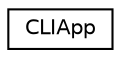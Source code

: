 digraph "Graphical Class Hierarchy"
{
  edge [fontname="Helvetica",fontsize="10",labelfontname="Helvetica",labelfontsize="10"];
  node [fontname="Helvetica",fontsize="10",shape=record];
  rankdir="LR";
  Node0 [label="CLIApp",height=0.2,width=0.4,color="black", fillcolor="white", style="filled",URL="$classaworx_1_1lib_1_1cli_1_1CLIApp.html"];
}

